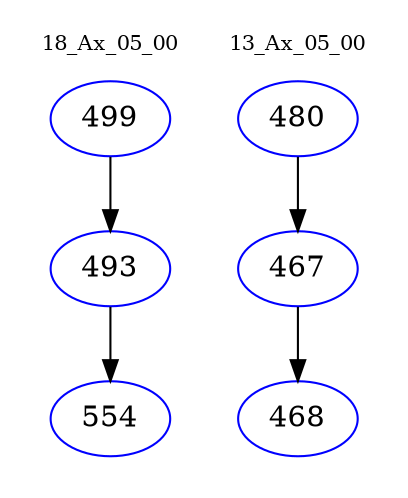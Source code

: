 digraph{
subgraph cluster_0 {
color = white
label = "18_Ax_05_00";
fontsize=10;
T0_499 [label="499", color="blue"]
T0_499 -> T0_493 [color="black"]
T0_493 [label="493", color="blue"]
T0_493 -> T0_554 [color="black"]
T0_554 [label="554", color="blue"]
}
subgraph cluster_1 {
color = white
label = "13_Ax_05_00";
fontsize=10;
T1_480 [label="480", color="blue"]
T1_480 -> T1_467 [color="black"]
T1_467 [label="467", color="blue"]
T1_467 -> T1_468 [color="black"]
T1_468 [label="468", color="blue"]
}
}
